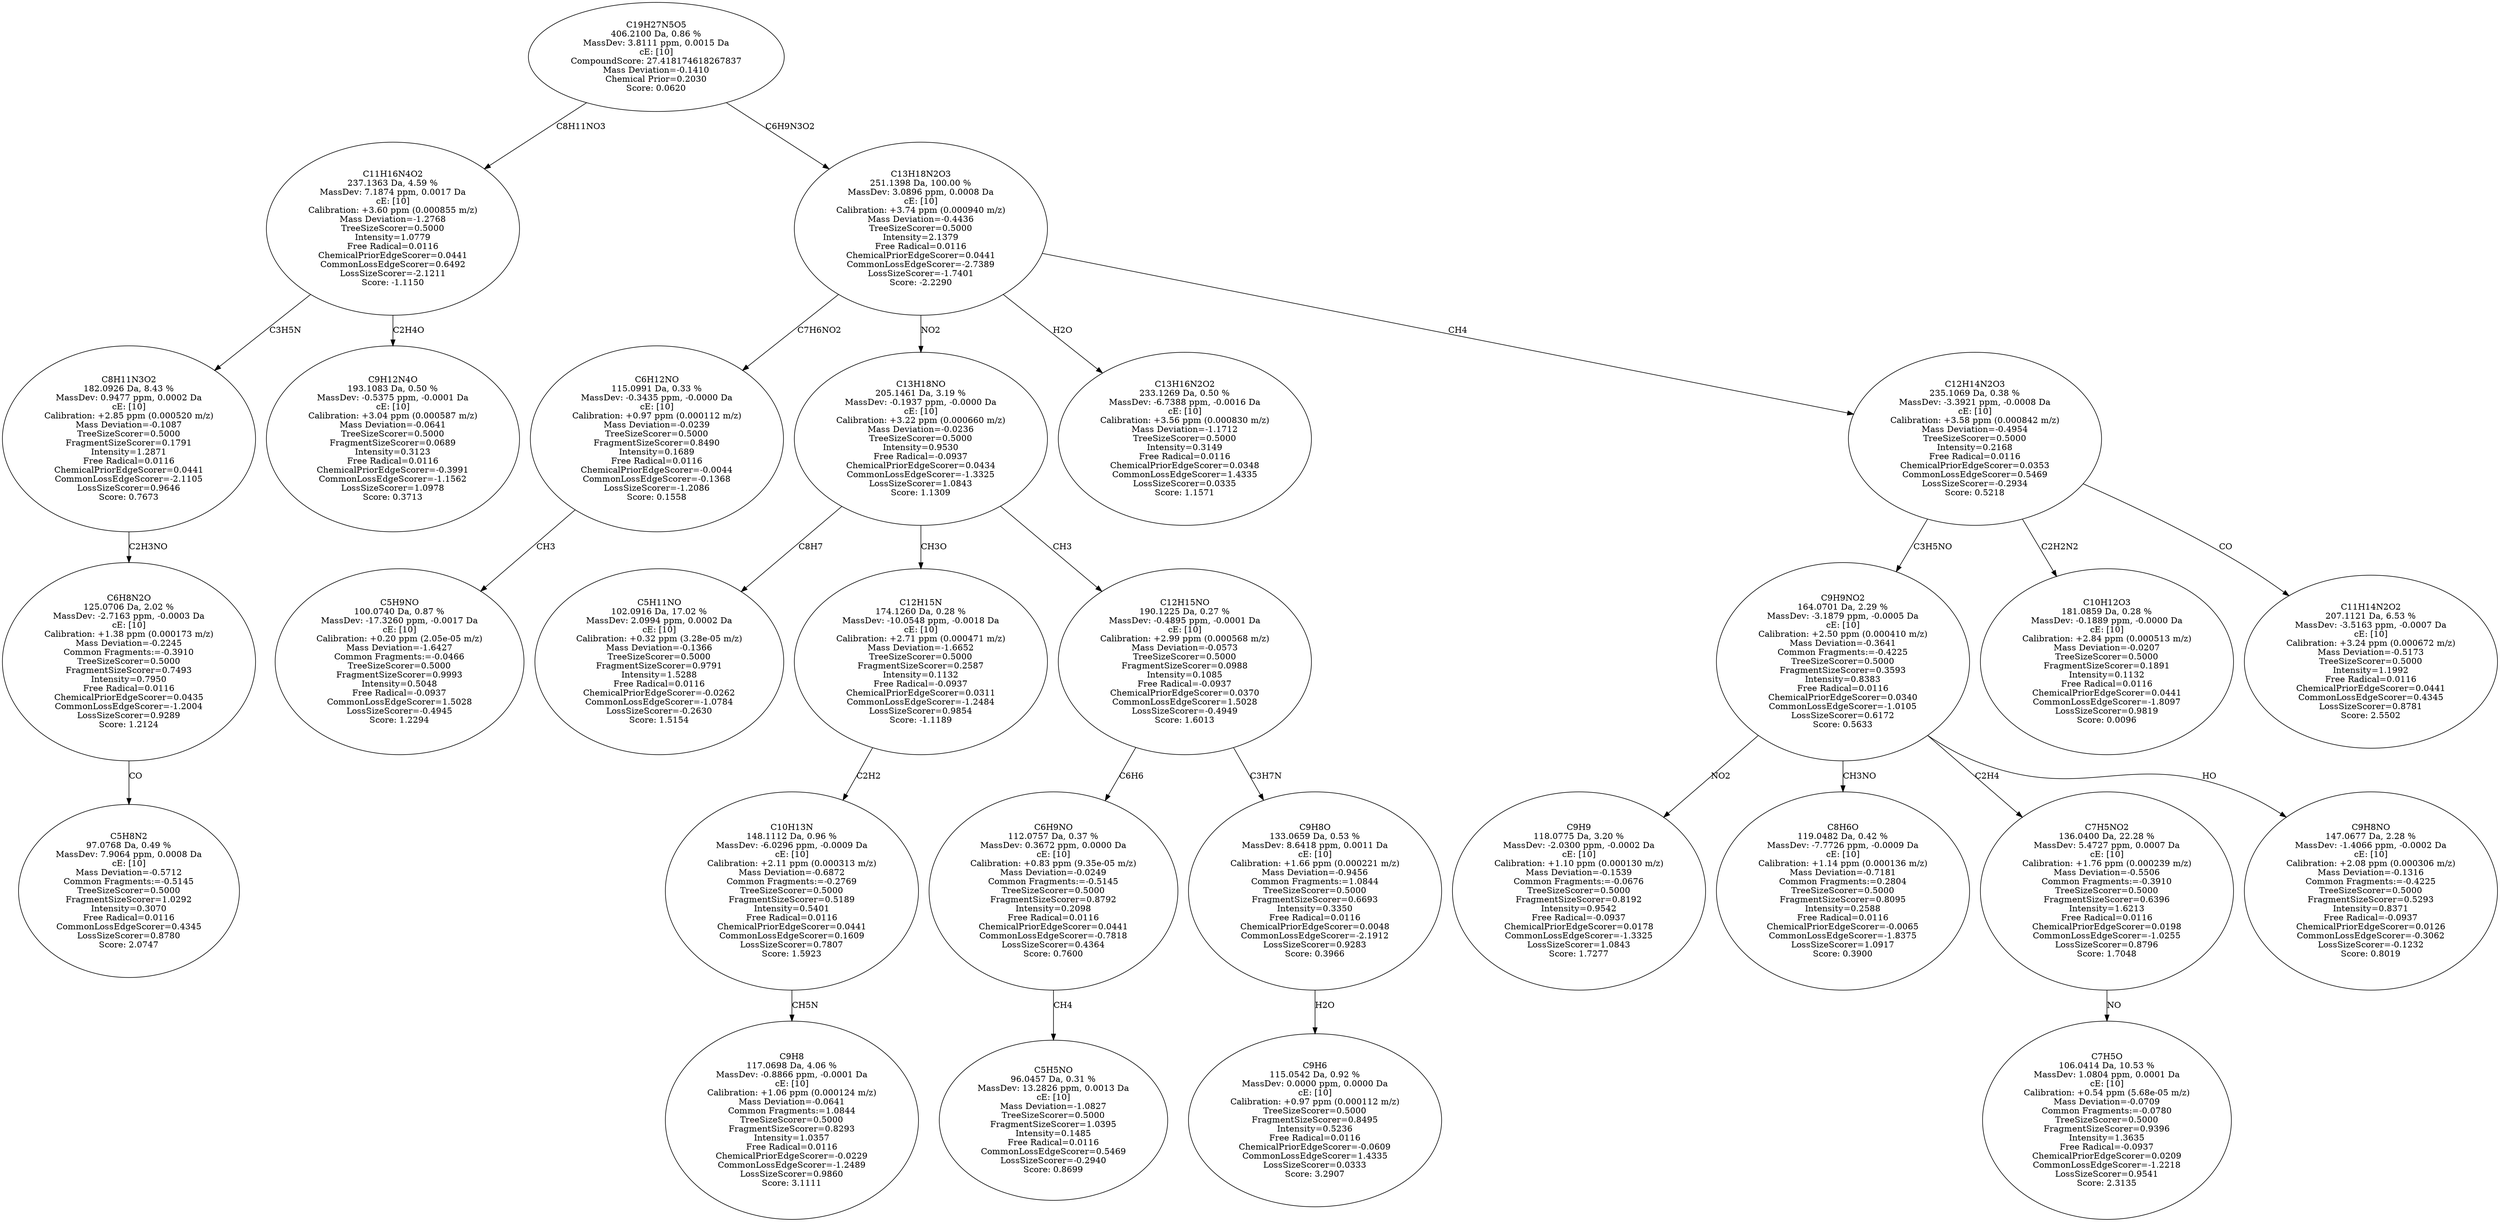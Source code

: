 strict digraph {
v1 [label="C5H8N2\n97.0768 Da, 0.49 %\nMassDev: 7.9064 ppm, 0.0008 Da\ncE: [10]\nMass Deviation=-0.5712\nCommon Fragments:=-0.5145\nTreeSizeScorer=0.5000\nFragmentSizeScorer=1.0292\nIntensity=0.3070\nFree Radical=0.0116\nCommonLossEdgeScorer=0.4345\nLossSizeScorer=0.8780\nScore: 2.0747"];
v2 [label="C6H8N2O\n125.0706 Da, 2.02 %\nMassDev: -2.7163 ppm, -0.0003 Da\ncE: [10]\nCalibration: +1.38 ppm (0.000173 m/z)\nMass Deviation=-0.2245\nCommon Fragments:=-0.3910\nTreeSizeScorer=0.5000\nFragmentSizeScorer=0.7493\nIntensity=0.7950\nFree Radical=0.0116\nChemicalPriorEdgeScorer=0.0435\nCommonLossEdgeScorer=-1.2004\nLossSizeScorer=0.9289\nScore: 1.2124"];
v3 [label="C8H11N3O2\n182.0926 Da, 8.43 %\nMassDev: 0.9477 ppm, 0.0002 Da\ncE: [10]\nCalibration: +2.85 ppm (0.000520 m/z)\nMass Deviation=-0.1087\nTreeSizeScorer=0.5000\nFragmentSizeScorer=0.1791\nIntensity=1.2871\nFree Radical=0.0116\nChemicalPriorEdgeScorer=0.0441\nCommonLossEdgeScorer=-2.1105\nLossSizeScorer=0.9646\nScore: 0.7673"];
v4 [label="C9H12N4O\n193.1083 Da, 0.50 %\nMassDev: -0.5375 ppm, -0.0001 Da\ncE: [10]\nCalibration: +3.04 ppm (0.000587 m/z)\nMass Deviation=-0.0641\nTreeSizeScorer=0.5000\nFragmentSizeScorer=0.0689\nIntensity=0.3123\nFree Radical=0.0116\nChemicalPriorEdgeScorer=-0.3991\nCommonLossEdgeScorer=-1.1562\nLossSizeScorer=1.0978\nScore: 0.3713"];
v5 [label="C11H16N4O2\n237.1363 Da, 4.59 %\nMassDev: 7.1874 ppm, 0.0017 Da\ncE: [10]\nCalibration: +3.60 ppm (0.000855 m/z)\nMass Deviation=-1.2768\nTreeSizeScorer=0.5000\nIntensity=1.0779\nFree Radical=0.0116\nChemicalPriorEdgeScorer=0.0441\nCommonLossEdgeScorer=0.6492\nLossSizeScorer=-2.1211\nScore: -1.1150"];
v6 [label="C5H9NO\n100.0740 Da, 0.87 %\nMassDev: -17.3260 ppm, -0.0017 Da\ncE: [10]\nCalibration: +0.20 ppm (2.05e-05 m/z)\nMass Deviation=-1.6427\nCommon Fragments:=-0.0466\nTreeSizeScorer=0.5000\nFragmentSizeScorer=0.9993\nIntensity=0.5048\nFree Radical=-0.0937\nCommonLossEdgeScorer=1.5028\nLossSizeScorer=-0.4945\nScore: 1.2294"];
v7 [label="C6H12NO\n115.0991 Da, 0.33 %\nMassDev: -0.3435 ppm, -0.0000 Da\ncE: [10]\nCalibration: +0.97 ppm (0.000112 m/z)\nMass Deviation=-0.0239\nTreeSizeScorer=0.5000\nFragmentSizeScorer=0.8490\nIntensity=0.1689\nFree Radical=0.0116\nChemicalPriorEdgeScorer=-0.0044\nCommonLossEdgeScorer=-0.1368\nLossSizeScorer=-1.2086\nScore: 0.1558"];
v8 [label="C5H11NO\n102.0916 Da, 17.02 %\nMassDev: 2.0994 ppm, 0.0002 Da\ncE: [10]\nCalibration: +0.32 ppm (3.28e-05 m/z)\nMass Deviation=-0.1366\nTreeSizeScorer=0.5000\nFragmentSizeScorer=0.9791\nIntensity=1.5288\nFree Radical=0.0116\nChemicalPriorEdgeScorer=-0.0262\nCommonLossEdgeScorer=-1.0784\nLossSizeScorer=-0.2630\nScore: 1.5154"];
v9 [label="C9H8\n117.0698 Da, 4.06 %\nMassDev: -0.8866 ppm, -0.0001 Da\ncE: [10]\nCalibration: +1.06 ppm (0.000124 m/z)\nMass Deviation=-0.0641\nCommon Fragments:=1.0844\nTreeSizeScorer=0.5000\nFragmentSizeScorer=0.8293\nIntensity=1.0357\nFree Radical=0.0116\nChemicalPriorEdgeScorer=-0.0229\nCommonLossEdgeScorer=-1.2489\nLossSizeScorer=0.9860\nScore: 3.1111"];
v10 [label="C10H13N\n148.1112 Da, 0.96 %\nMassDev: -6.0296 ppm, -0.0009 Da\ncE: [10]\nCalibration: +2.11 ppm (0.000313 m/z)\nMass Deviation=-0.6872\nCommon Fragments:=-0.2769\nTreeSizeScorer=0.5000\nFragmentSizeScorer=0.5189\nIntensity=0.5401\nFree Radical=0.0116\nChemicalPriorEdgeScorer=0.0441\nCommonLossEdgeScorer=0.1609\nLossSizeScorer=0.7807\nScore: 1.5923"];
v11 [label="C12H15N\n174.1260 Da, 0.28 %\nMassDev: -10.0548 ppm, -0.0018 Da\ncE: [10]\nCalibration: +2.71 ppm (0.000471 m/z)\nMass Deviation=-1.6652\nTreeSizeScorer=0.5000\nFragmentSizeScorer=0.2587\nIntensity=0.1132\nFree Radical=-0.0937\nChemicalPriorEdgeScorer=0.0311\nCommonLossEdgeScorer=-1.2484\nLossSizeScorer=0.9854\nScore: -1.1189"];
v12 [label="C5H5NO\n96.0457 Da, 0.31 %\nMassDev: 13.2826 ppm, 0.0013 Da\ncE: [10]\nMass Deviation=-1.0827\nTreeSizeScorer=0.5000\nFragmentSizeScorer=1.0395\nIntensity=0.1485\nFree Radical=0.0116\nCommonLossEdgeScorer=0.5469\nLossSizeScorer=-0.2940\nScore: 0.8699"];
v13 [label="C6H9NO\n112.0757 Da, 0.37 %\nMassDev: 0.3672 ppm, 0.0000 Da\ncE: [10]\nCalibration: +0.83 ppm (9.35e-05 m/z)\nMass Deviation=-0.0249\nCommon Fragments:=-0.5145\nTreeSizeScorer=0.5000\nFragmentSizeScorer=0.8792\nIntensity=0.2098\nFree Radical=0.0116\nChemicalPriorEdgeScorer=0.0441\nCommonLossEdgeScorer=-0.7818\nLossSizeScorer=0.4364\nScore: 0.7600"];
v14 [label="C9H6\n115.0542 Da, 0.92 %\nMassDev: 0.0000 ppm, 0.0000 Da\ncE: [10]\nCalibration: +0.97 ppm (0.000112 m/z)\nTreeSizeScorer=0.5000\nFragmentSizeScorer=0.8495\nIntensity=0.5236\nFree Radical=0.0116\nChemicalPriorEdgeScorer=-0.0609\nCommonLossEdgeScorer=1.4335\nLossSizeScorer=0.0333\nScore: 3.2907"];
v15 [label="C9H8O\n133.0659 Da, 0.53 %\nMassDev: 8.6418 ppm, 0.0011 Da\ncE: [10]\nCalibration: +1.66 ppm (0.000221 m/z)\nMass Deviation=-0.9456\nCommon Fragments:=1.0844\nTreeSizeScorer=0.5000\nFragmentSizeScorer=0.6693\nIntensity=0.3350\nFree Radical=0.0116\nChemicalPriorEdgeScorer=0.0048\nCommonLossEdgeScorer=-2.1912\nLossSizeScorer=0.9283\nScore: 0.3966"];
v16 [label="C12H15NO\n190.1225 Da, 0.27 %\nMassDev: -0.4895 ppm, -0.0001 Da\ncE: [10]\nCalibration: +2.99 ppm (0.000568 m/z)\nMass Deviation=-0.0573\nTreeSizeScorer=0.5000\nFragmentSizeScorer=0.0988\nIntensity=0.1085\nFree Radical=-0.0937\nChemicalPriorEdgeScorer=0.0370\nCommonLossEdgeScorer=1.5028\nLossSizeScorer=-0.4949\nScore: 1.6013"];
v17 [label="C13H18NO\n205.1461 Da, 3.19 %\nMassDev: -0.1937 ppm, -0.0000 Da\ncE: [10]\nCalibration: +3.22 ppm (0.000660 m/z)\nMass Deviation=-0.0236\nTreeSizeScorer=0.5000\nIntensity=0.9530\nFree Radical=-0.0937\nChemicalPriorEdgeScorer=0.0434\nCommonLossEdgeScorer=-1.3325\nLossSizeScorer=1.0843\nScore: 1.1309"];
v18 [label="C13H16N2O2\n233.1269 Da, 0.50 %\nMassDev: -6.7388 ppm, -0.0016 Da\ncE: [10]\nCalibration: +3.56 ppm (0.000830 m/z)\nMass Deviation=-1.1712\nTreeSizeScorer=0.5000\nIntensity=0.3149\nFree Radical=0.0116\nChemicalPriorEdgeScorer=0.0348\nCommonLossEdgeScorer=1.4335\nLossSizeScorer=0.0335\nScore: 1.1571"];
v19 [label="C9H9\n118.0775 Da, 3.20 %\nMassDev: -2.0300 ppm, -0.0002 Da\ncE: [10]\nCalibration: +1.10 ppm (0.000130 m/z)\nMass Deviation=-0.1539\nCommon Fragments:=-0.0676\nTreeSizeScorer=0.5000\nFragmentSizeScorer=0.8192\nIntensity=0.9542\nFree Radical=-0.0937\nChemicalPriorEdgeScorer=0.0178\nCommonLossEdgeScorer=-1.3325\nLossSizeScorer=1.0843\nScore: 1.7277"];
v20 [label="C8H6O\n119.0482 Da, 0.42 %\nMassDev: -7.7726 ppm, -0.0009 Da\ncE: [10]\nCalibration: +1.14 ppm (0.000136 m/z)\nMass Deviation=-0.7181\nCommon Fragments:=0.2804\nTreeSizeScorer=0.5000\nFragmentSizeScorer=0.8095\nIntensity=0.2588\nFree Radical=0.0116\nChemicalPriorEdgeScorer=-0.0065\nCommonLossEdgeScorer=-1.8375\nLossSizeScorer=1.0917\nScore: 0.3900"];
v21 [label="C7H5O\n106.0414 Da, 10.53 %\nMassDev: 1.0804 ppm, 0.0001 Da\ncE: [10]\nCalibration: +0.54 ppm (5.68e-05 m/z)\nMass Deviation=-0.0709\nCommon Fragments:=-0.0780\nTreeSizeScorer=0.5000\nFragmentSizeScorer=0.9396\nIntensity=1.3635\nFree Radical=-0.0937\nChemicalPriorEdgeScorer=0.0209\nCommonLossEdgeScorer=-1.2218\nLossSizeScorer=0.9541\nScore: 2.3135"];
v22 [label="C7H5NO2\n136.0400 Da, 22.28 %\nMassDev: 5.4727 ppm, 0.0007 Da\ncE: [10]\nCalibration: +1.76 ppm (0.000239 m/z)\nMass Deviation=-0.5506\nCommon Fragments:=-0.3910\nTreeSizeScorer=0.5000\nFragmentSizeScorer=0.6396\nIntensity=1.6213\nFree Radical=0.0116\nChemicalPriorEdgeScorer=0.0198\nCommonLossEdgeScorer=-1.0255\nLossSizeScorer=0.8796\nScore: 1.7048"];
v23 [label="C9H8NO\n147.0677 Da, 2.28 %\nMassDev: -1.4066 ppm, -0.0002 Da\ncE: [10]\nCalibration: +2.08 ppm (0.000306 m/z)\nMass Deviation=-0.1316\nCommon Fragments:=-0.4225\nTreeSizeScorer=0.5000\nFragmentSizeScorer=0.5293\nIntensity=0.8371\nFree Radical=-0.0937\nChemicalPriorEdgeScorer=0.0126\nCommonLossEdgeScorer=-0.3062\nLossSizeScorer=-0.1232\nScore: 0.8019"];
v24 [label="C9H9NO2\n164.0701 Da, 2.29 %\nMassDev: -3.1879 ppm, -0.0005 Da\ncE: [10]\nCalibration: +2.50 ppm (0.000410 m/z)\nMass Deviation=-0.3641\nCommon Fragments:=-0.4225\nTreeSizeScorer=0.5000\nFragmentSizeScorer=0.3593\nIntensity=0.8383\nFree Radical=0.0116\nChemicalPriorEdgeScorer=0.0340\nCommonLossEdgeScorer=-1.0105\nLossSizeScorer=0.6172\nScore: 0.5633"];
v25 [label="C10H12O3\n181.0859 Da, 0.28 %\nMassDev: -0.1889 ppm, -0.0000 Da\ncE: [10]\nCalibration: +2.84 ppm (0.000513 m/z)\nMass Deviation=-0.0207\nTreeSizeScorer=0.5000\nFragmentSizeScorer=0.1891\nIntensity=0.1132\nFree Radical=0.0116\nChemicalPriorEdgeScorer=0.0441\nCommonLossEdgeScorer=-1.8097\nLossSizeScorer=0.9819\nScore: 0.0096"];
v26 [label="C11H14N2O2\n207.1121 Da, 6.53 %\nMassDev: -3.5163 ppm, -0.0007 Da\ncE: [10]\nCalibration: +3.24 ppm (0.000672 m/z)\nMass Deviation=-0.5173\nTreeSizeScorer=0.5000\nIntensity=1.1992\nFree Radical=0.0116\nChemicalPriorEdgeScorer=0.0441\nCommonLossEdgeScorer=0.4345\nLossSizeScorer=0.8781\nScore: 2.5502"];
v27 [label="C12H14N2O3\n235.1069 Da, 0.38 %\nMassDev: -3.3921 ppm, -0.0008 Da\ncE: [10]\nCalibration: +3.58 ppm (0.000842 m/z)\nMass Deviation=-0.4954\nTreeSizeScorer=0.5000\nIntensity=0.2168\nFree Radical=0.0116\nChemicalPriorEdgeScorer=0.0353\nCommonLossEdgeScorer=0.5469\nLossSizeScorer=-0.2934\nScore: 0.5218"];
v28 [label="C13H18N2O3\n251.1398 Da, 100.00 %\nMassDev: 3.0896 ppm, 0.0008 Da\ncE: [10]\nCalibration: +3.74 ppm (0.000940 m/z)\nMass Deviation=-0.4436\nTreeSizeScorer=0.5000\nIntensity=2.1379\nFree Radical=0.0116\nChemicalPriorEdgeScorer=0.0441\nCommonLossEdgeScorer=-2.7389\nLossSizeScorer=-1.7401\nScore: -2.2290"];
v29 [label="C19H27N5O5\n406.2100 Da, 0.86 %\nMassDev: 3.8111 ppm, 0.0015 Da\ncE: [10]\nCompoundScore: 27.418174618267837\nMass Deviation=-0.1410\nChemical Prior=0.2030\nScore: 0.0620"];
v2 -> v1 [label="CO"];
v3 -> v2 [label="C2H3NO"];
v5 -> v3 [label="C3H5N"];
v5 -> v4 [label="C2H4O"];
v29 -> v5 [label="C8H11NO3"];
v7 -> v6 [label="CH3"];
v28 -> v7 [label="C7H6NO2"];
v17 -> v8 [label="C8H7"];
v10 -> v9 [label="CH5N"];
v11 -> v10 [label="C2H2"];
v17 -> v11 [label="CH3O"];
v13 -> v12 [label="CH4"];
v16 -> v13 [label="C6H6"];
v15 -> v14 [label="H2O"];
v16 -> v15 [label="C3H7N"];
v17 -> v16 [label="CH3"];
v28 -> v17 [label="NO2"];
v28 -> v18 [label="H2O"];
v24 -> v19 [label="NO2"];
v24 -> v20 [label="CH3NO"];
v22 -> v21 [label="NO"];
v24 -> v22 [label="C2H4"];
v24 -> v23 [label="HO"];
v27 -> v24 [label="C3H5NO"];
v27 -> v25 [label="C2H2N2"];
v27 -> v26 [label="CO"];
v28 -> v27 [label="CH4"];
v29 -> v28 [label="C6H9N3O2"];
}